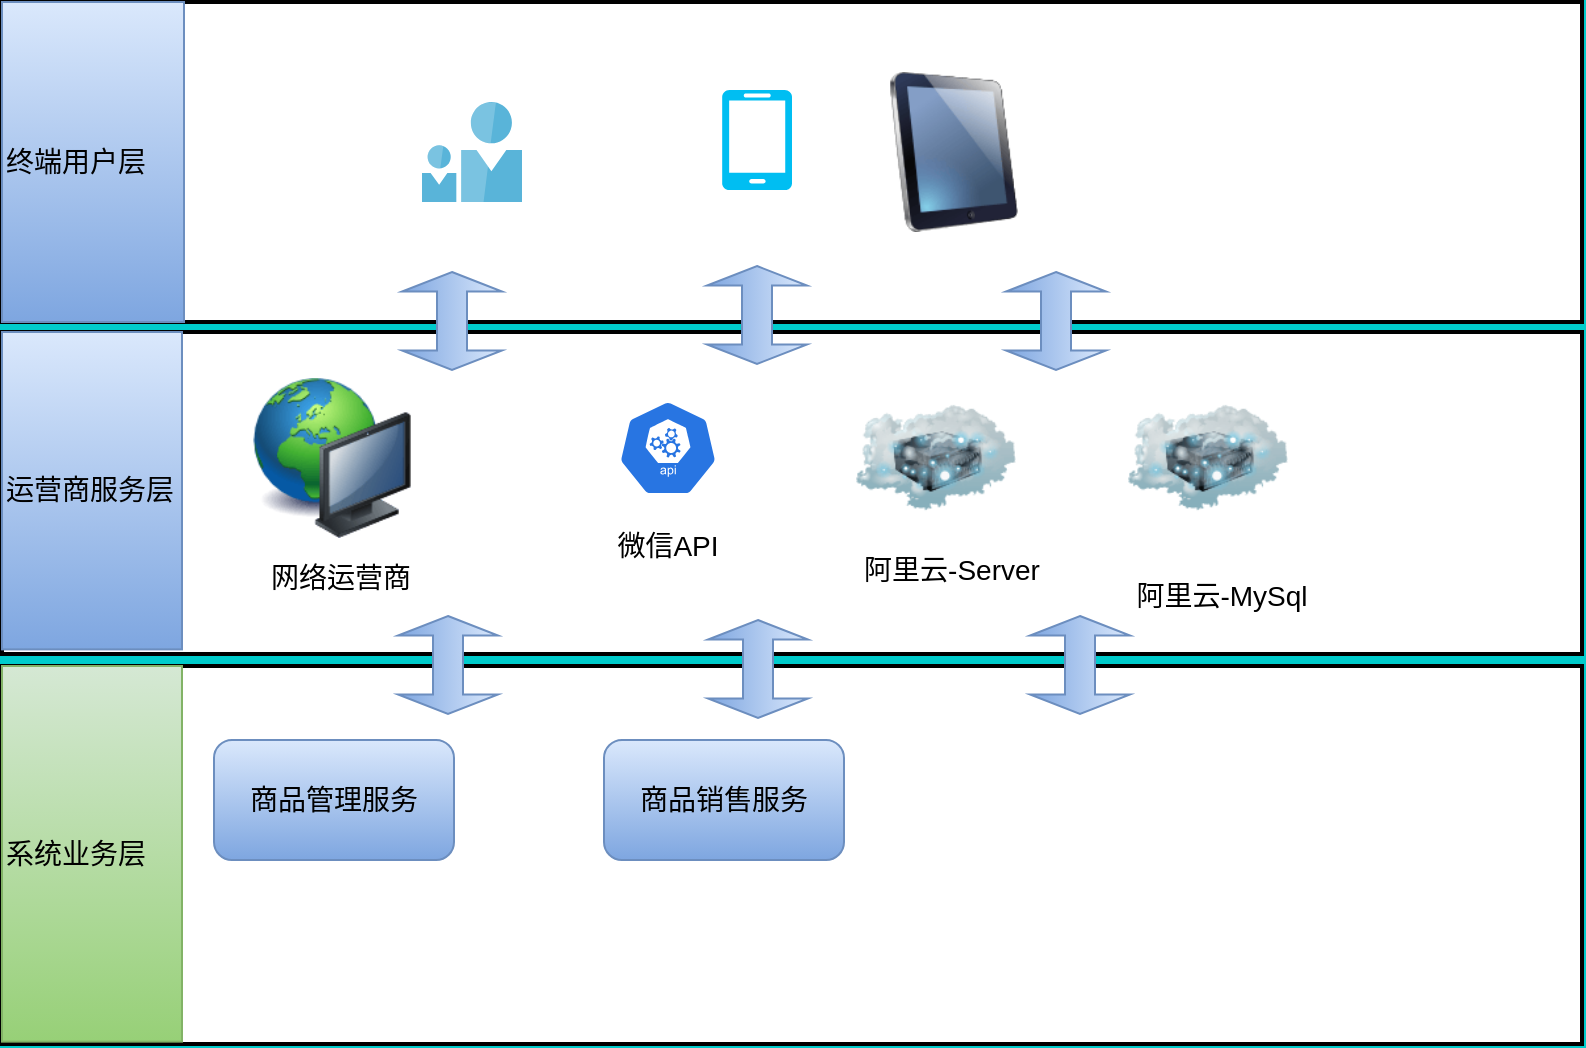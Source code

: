 <mxfile>
    <diagram id="L6ftzaXv-pbHl7mcJE_a" name="系统结构">
        <mxGraphModel dx="1001" dy="790" grid="0" gridSize="10" guides="1" tooltips="1" connect="1" arrows="1" fold="1" page="1" pageScale="1" pageWidth="1100" pageHeight="850" background="#00CCCC" math="0" shadow="0">
            <root>
                <mxCell id="0"/>
                <mxCell id="1" parent="0"/>
                <mxCell id="13" value="" style="group;gradientColor=#7ea6e0;fillColor=#dae8fc;strokeColor=#6c8ebf;fontColor=#000000;" parent="1" vertex="1" connectable="0">
                    <mxGeometry x="38" y="232" width="790" height="161" as="geometry"/>
                </mxCell>
                <mxCell id="6" value="" style="rounded=0;whiteSpace=wrap;html=1;shadow=0;dashed=0;fontSize=14;fontColor=#000000;fillColor=#ffffff;align=left;verticalAlign=top;strokeColor=#000000;strokeWidth=2;" parent="13" vertex="1">
                    <mxGeometry width="790" height="161" as="geometry"/>
                </mxCell>
                <mxCell id="9" value="运营商服务层" style="rounded=0;whiteSpace=wrap;html=1;shadow=0;dashed=0;fontSize=14;strokeColor=#6c8ebf;strokeWidth=1;fillColor=#dae8fc;align=left;verticalAlign=middle;gradientColor=#7ea6e0;fontColor=#000000;" parent="13" vertex="1">
                    <mxGeometry width="90" height="158.7" as="geometry"/>
                </mxCell>
                <mxCell id="26" value="" style="image;html=1;image=img/lib/clip_art/networking/Cloud_Server_128x128.png;shadow=0;dashed=0;fontSize=14;fontColor=#000000;strokeColor=#000000;strokeWidth=1;fillColor=#009900;align=left;verticalAlign=middle;" parent="13" vertex="1">
                    <mxGeometry x="427" y="23" width="80" height="80" as="geometry"/>
                </mxCell>
                <mxCell id="27" value="" style="image;html=1;image=img/lib/clip_art/computers/Network_128x128.png;shadow=0;dashed=0;fontSize=14;fontColor=#000000;strokeColor=#000000;strokeWidth=1;fillColor=#009900;align=left;verticalAlign=middle;" parent="13" vertex="1">
                    <mxGeometry x="125" y="23" width="80" height="80" as="geometry"/>
                </mxCell>
                <mxCell id="28" value="" style="html=1;dashed=0;whitespace=wrap;fillColor=#2875E2;strokeColor=#ffffff;points=[[0.005,0.63,0],[0.1,0.2,0],[0.9,0.2,0],[0.5,0,0],[0.995,0.63,0],[0.72,0.99,0],[0.5,1,0],[0.28,0.99,0]];shape=mxgraph.kubernetes.icon;prIcon=api;shadow=0;fontSize=14;fontColor=#000000;align=left;verticalAlign=middle;" parent="13" vertex="1">
                    <mxGeometry x="308" y="34" width="50" height="48" as="geometry"/>
                </mxCell>
                <mxCell id="29" value="微信API" style="text;html=1;strokeColor=none;fillColor=none;align=center;verticalAlign=middle;whiteSpace=wrap;rounded=0;shadow=0;dashed=0;fontSize=14;fontColor=#000000;" parent="13" vertex="1">
                    <mxGeometry x="303" y="97" width="60" height="20" as="geometry"/>
                </mxCell>
                <mxCell id="32" value="网络运营商" style="text;html=1;strokeColor=none;fillColor=none;align=center;verticalAlign=middle;whiteSpace=wrap;rounded=0;shadow=0;dashed=0;fontSize=14;fontColor=#000000;" parent="13" vertex="1">
                    <mxGeometry x="129" y="113" width="81" height="20" as="geometry"/>
                </mxCell>
                <mxCell id="33" value="" style="image;html=1;image=img/lib/clip_art/networking/Cloud_Server_128x128.png;shadow=0;dashed=0;fontSize=14;fontColor=#000000;strokeColor=#000000;strokeWidth=1;fillColor=#009900;align=left;verticalAlign=middle;" parent="13" vertex="1">
                    <mxGeometry x="563" y="23" width="80" height="80" as="geometry"/>
                </mxCell>
                <mxCell id="34" value="阿里云-Server" style="text;html=1;strokeColor=none;fillColor=none;align=center;verticalAlign=middle;whiteSpace=wrap;rounded=0;shadow=0;dashed=0;fontSize=14;fontColor=#000000;" parent="13" vertex="1">
                    <mxGeometry x="420" y="109" width="110" height="20" as="geometry"/>
                </mxCell>
                <mxCell id="12" value="" style="group;gradientColor=#7ea6e0;fillColor=#dae8fc;strokeColor=#6c8ebf;fontColor=#000000;" parent="1" vertex="1" connectable="0">
                    <mxGeometry x="38" y="399" width="790" height="189" as="geometry"/>
                </mxCell>
                <mxCell id="7" value="" style="rounded=0;whiteSpace=wrap;html=1;shadow=0;dashed=0;fontSize=14;fontColor=#000000;fillColor=#ffffff;align=left;verticalAlign=top;strokeColor=#000000;strokeWidth=2;" parent="12" vertex="1">
                    <mxGeometry width="790" height="189" as="geometry"/>
                </mxCell>
                <mxCell id="10" value="&lt;font color=&quot;#000000&quot;&gt;系统业务层&lt;/font&gt;" style="rounded=0;whiteSpace=wrap;html=1;shadow=0;dashed=0;fontSize=14;strokeColor=#82b366;strokeWidth=1;fillColor=#d5e8d4;align=left;verticalAlign=middle;gradientColor=#97d077;" parent="12" vertex="1">
                    <mxGeometry width="90" height="187.819" as="geometry"/>
                </mxCell>
                <mxCell id="36" value="商品管理服务" style="rounded=1;whiteSpace=wrap;html=1;shadow=0;dashed=0;fontSize=14;strokeColor=#6c8ebf;strokeWidth=1;fillColor=#dae8fc;align=center;verticalAlign=middle;gradientColor=#7ea6e0;fontColor=#000000;" parent="12" vertex="1">
                    <mxGeometry x="106" y="37" width="120" height="60" as="geometry"/>
                </mxCell>
                <mxCell id="37" value="商品销售服务" style="rounded=1;whiteSpace=wrap;html=1;shadow=0;dashed=0;fontSize=14;strokeColor=#6c8ebf;strokeWidth=1;fillColor=#dae8fc;align=center;verticalAlign=middle;gradientColor=#7ea6e0;fontColor=#000000;" parent="12" vertex="1">
                    <mxGeometry x="301" y="37" width="120" height="60" as="geometry"/>
                </mxCell>
                <mxCell id="45" value="" style="shape=doubleArrow;direction=south;whiteSpace=wrap;html=1;shadow=0;dashed=0;fontSize=14;strokeColor=#6c8ebf;strokeWidth=1;fillColor=#dae8fc;align=center;verticalAlign=middle;gradientColor=#7ea6e0;" parent="12" vertex="1">
                    <mxGeometry x="353" y="-23" width="50" height="49" as="geometry"/>
                </mxCell>
                <mxCell id="46" value="" style="shape=doubleArrow;direction=south;whiteSpace=wrap;html=1;shadow=0;dashed=0;fontSize=14;strokeColor=#6c8ebf;strokeWidth=1;fillColor=#dae8fc;align=center;verticalAlign=middle;gradientColor=#7ea6e0;" parent="12" vertex="1">
                    <mxGeometry x="514" y="-25" width="50" height="49" as="geometry"/>
                </mxCell>
                <mxCell id="16" value="" style="group;verticalAlign=middle;labelPosition=center;verticalLabelPosition=top;align=center;" parent="1" vertex="1" connectable="0">
                    <mxGeometry x="38" y="67" width="790" height="229" as="geometry"/>
                </mxCell>
                <mxCell id="5" value="" style="rounded=0;whiteSpace=wrap;html=1;shadow=0;dashed=0;fontSize=14;fontColor=#000000;fillColor=#ffffff;align=left;verticalAlign=top;strokeWidth=2;strokeColor=#000000;" parent="16" vertex="1">
                    <mxGeometry width="790" height="160" as="geometry"/>
                </mxCell>
                <mxCell id="8" value="终端用户层" style="rounded=0;shadow=0;dashed=0;fontSize=14;strokeColor=#6c8ebf;strokeWidth=1;align=left;verticalAlign=middle;fillColor=#dae8fc;gradientColor=#7ea6e0;fontColor=#000000;whiteSpace=wrap;html=1;" parent="16" vertex="1">
                    <mxGeometry width="91" height="160" as="geometry"/>
                </mxCell>
                <mxCell id="21" value="" style="aspect=fixed;html=1;points=[];align=center;image;fontSize=12;image=img/lib/mscae/Two_User_Icon.svg;shadow=0;dashed=0;fontColor=#000000;strokeColor=#000000;strokeWidth=1;fillColor=#009900;" parent="16" vertex="1">
                    <mxGeometry x="210" y="50" width="50" height="50" as="geometry"/>
                </mxCell>
                <mxCell id="22" value="" style="verticalLabelPosition=bottom;html=1;verticalAlign=top;align=center;strokeColor=none;fillColor=#00BEF2;shape=mxgraph.azure.mobile;pointerEvents=1;shadow=0;dashed=0;fontSize=14;fontColor=#000000;" parent="16" vertex="1">
                    <mxGeometry x="360" y="44" width="35" height="50" as="geometry"/>
                </mxCell>
                <mxCell id="25" value="" style="image;html=1;image=img/lib/clip_art/computers/iPad_128x128.png;shadow=0;dashed=0;fontSize=14;fontColor=#000000;strokeColor=#000000;strokeWidth=1;fillColor=#009900;align=left;verticalAlign=middle;" parent="16" vertex="1">
                    <mxGeometry x="436" y="35" width="80" height="80" as="geometry"/>
                </mxCell>
                <mxCell id="39" value="" style="shape=doubleArrow;direction=south;whiteSpace=wrap;html=1;shadow=0;dashed=0;fontSize=14;strokeColor=#6c8ebf;strokeWidth=1;fillColor=#dae8fc;align=center;verticalAlign=middle;gradientColor=#7ea6e0;" parent="16" vertex="1">
                    <mxGeometry x="200" y="135" width="50" height="49" as="geometry"/>
                </mxCell>
                <mxCell id="40" value="" style="shape=doubleArrow;direction=south;whiteSpace=wrap;html=1;shadow=0;dashed=0;fontSize=14;strokeColor=#6c8ebf;strokeWidth=1;fillColor=#dae8fc;align=center;verticalAlign=middle;gradientColor=#7ea6e0;" parent="16" vertex="1">
                    <mxGeometry x="352.5" y="132" width="50" height="49" as="geometry"/>
                </mxCell>
                <mxCell id="43" value="" style="shape=doubleArrow;direction=south;whiteSpace=wrap;html=1;shadow=0;dashed=0;fontSize=14;strokeColor=#6c8ebf;strokeWidth=1;fillColor=#dae8fc;align=center;verticalAlign=middle;gradientColor=#7ea6e0;" parent="16" vertex="1">
                    <mxGeometry x="502" y="135" width="50" height="49" as="geometry"/>
                </mxCell>
                <mxCell id="35" value="阿里云-MySql" style="text;html=1;strokeColor=none;fillColor=none;align=center;verticalAlign=middle;whiteSpace=wrap;rounded=0;shadow=0;dashed=0;fontSize=14;fontColor=#000000;" parent="1" vertex="1">
                    <mxGeometry x="593" y="354" width="110" height="20" as="geometry"/>
                </mxCell>
                <mxCell id="44" value="" style="shape=doubleArrow;direction=south;whiteSpace=wrap;html=1;shadow=0;dashed=0;fontSize=14;strokeColor=#6c8ebf;strokeWidth=1;fillColor=#dae8fc;align=center;verticalAlign=middle;gradientColor=#7ea6e0;" parent="1" vertex="1">
                    <mxGeometry x="236" y="374" width="50" height="49" as="geometry"/>
                </mxCell>
            </root>
        </mxGraphModel>
    </diagram>
    <diagram id="01FWoqNiBJOr39dQA9yt" name="网络拓扑图">
        <mxGraphModel dx="1001" dy="790" grid="1" gridSize="10" guides="1" tooltips="1" connect="1" arrows="1" fold="1" page="1" pageScale="1" pageWidth="1100" pageHeight="850" math="0" shadow="0">
            <root>
                <mxCell id="fJbEucU3Dqj15dh8Vf1m-0"/>
                <mxCell id="fJbEucU3Dqj15dh8Vf1m-1" parent="fJbEucU3Dqj15dh8Vf1m-0"/>
                <mxCell id="fJbEucU3Dqj15dh8Vf1m-5" value="" style="rounded=0;whiteSpace=wrap;html=1;shadow=0;dashed=0;fontSize=14;strokeColor=#666666;strokeWidth=1;fillColor=#f5f5f5;align=center;verticalAlign=middle;fontColor=#333333;" parent="fJbEucU3Dqj15dh8Vf1m-1" vertex="1">
                    <mxGeometry x="90" y="125" width="820" height="610" as="geometry"/>
                </mxCell>
                <mxCell id="fJbEucU3Dqj15dh8Vf1m-9" value="" style="line;strokeWidth=2;direction=south;html=1;shadow=0;dashed=1;sketch=0;fontSize=14;fontColor=#000000;fillColor=none;align=center;verticalAlign=middle;strokeColor=#000000;" parent="fJbEucU3Dqj15dh8Vf1m-1" vertex="1">
                    <mxGeometry x="360" y="130" width="10" height="520" as="geometry"/>
                </mxCell>
                <mxCell id="fJbEucU3Dqj15dh8Vf1m-10" value="" style="line;strokeWidth=2;html=1;shadow=0;dashed=1;sketch=0;fontSize=14;fontColor=#000000;fillColor=none;align=center;verticalAlign=middle;strokeColor=#000000;" parent="fJbEucU3Dqj15dh8Vf1m-1" vertex="1">
                    <mxGeometry x="100" y="670" width="810" height="10" as="geometry"/>
                </mxCell>
                <mxCell id="fJbEucU3Dqj15dh8Vf1m-11" value="&lt;b&gt;&lt;font style=&quot;font-size: 15px&quot;&gt;网络拓扑图&lt;/font&gt;&lt;/b&gt;" style="text;html=1;strokeColor=none;fillColor=none;align=center;verticalAlign=middle;whiteSpace=wrap;rounded=0;shadow=0;dashed=1;sketch=0;fontSize=14;fontColor=#000000;" parent="fJbEucU3Dqj15dh8Vf1m-1" vertex="1">
                    <mxGeometry x="350" y="690" width="220" height="20" as="geometry"/>
                </mxCell>
                <mxCell id="fJbEucU3Dqj15dh8Vf1m-12" value="" style="line;strokeWidth=2;direction=south;html=1;shadow=0;dashed=1;sketch=0;fontSize=14;fontColor=#000000;fillColor=none;align=center;verticalAlign=middle;strokeColor=#000000;" parent="fJbEucU3Dqj15dh8Vf1m-1" vertex="1">
                    <mxGeometry x="680" y="130" width="10" height="520" as="geometry"/>
                </mxCell>
                <mxCell id="fJbEucU3Dqj15dh8Vf1m-13" value="无线网络" style="ellipse;shape=cloud;whiteSpace=wrap;html=1;shadow=0;dashed=1;sketch=0;fontSize=14;fontColor=#000000;strokeColor=#000000;strokeWidth=2;fillColor=none;align=center;verticalAlign=middle;" parent="fJbEucU3Dqj15dh8Vf1m-1" vertex="1">
                    <mxGeometry x="430" y="300" width="190" height="110" as="geometry"/>
                </mxCell>
                <mxCell id="fJbEucU3Dqj15dh8Vf1m-18" value="" style="group" parent="fJbEucU3Dqj15dh8Vf1m-1" vertex="1" connectable="0">
                    <mxGeometry x="200" y="190" width="90" height="110" as="geometry"/>
                </mxCell>
                <mxCell id="fJbEucU3Dqj15dh8Vf1m-3" value="" style="image;html=1;image=img/lib/clip_art/networking/Cloud_Server_128x128.png;shadow=0;dashed=0;fontSize=14;fontColor=#000000;strokeColor=#000000;strokeWidth=1;fillColor=#009900;align=center;verticalAlign=middle;" parent="fJbEucU3Dqj15dh8Vf1m-18" vertex="1">
                    <mxGeometry width="80" height="80" as="geometry"/>
                </mxCell>
                <mxCell id="fJbEucU3Dqj15dh8Vf1m-14" value="阿里云服务器" style="text;html=1;strokeColor=none;fillColor=none;align=center;verticalAlign=middle;whiteSpace=wrap;rounded=0;shadow=0;dashed=1;sketch=0;fontSize=14;fontColor=#000000;" parent="fJbEucU3Dqj15dh8Vf1m-18" vertex="1">
                    <mxGeometry y="80" width="90" height="30" as="geometry"/>
                </mxCell>
                <mxCell id="fJbEucU3Dqj15dh8Vf1m-19" value="" style="group" parent="fJbEucU3Dqj15dh8Vf1m-1" vertex="1" connectable="0">
                    <mxGeometry x="180" y="340" width="125" height="120" as="geometry"/>
                </mxCell>
                <mxCell id="fJbEucU3Dqj15dh8Vf1m-4" value="" style="image;html=1;image=img/lib/clip_art/networking/Cloud_Storage_128x128.png;shadow=0;dashed=0;fontSize=14;fontColor=#000000;strokeColor=#000000;strokeWidth=1;fillColor=#009900;align=center;verticalAlign=middle;" parent="fJbEucU3Dqj15dh8Vf1m-19" vertex="1">
                    <mxGeometry x="22.5" width="80" height="80" as="geometry"/>
                </mxCell>
                <mxCell id="fJbEucU3Dqj15dh8Vf1m-15" value="阿里云数据存储Mysql" style="text;html=1;strokeColor=none;fillColor=none;align=center;verticalAlign=middle;whiteSpace=wrap;rounded=0;shadow=0;dashed=1;sketch=0;fontSize=14;fontColor=#000000;" parent="fJbEucU3Dqj15dh8Vf1m-19" vertex="1">
                    <mxGeometry y="90" width="125" height="30" as="geometry"/>
                </mxCell>
                <mxCell id="fJbEucU3Dqj15dh8Vf1m-22" value="" style="group" parent="fJbEucU3Dqj15dh8Vf1m-1" vertex="1" connectable="0">
                    <mxGeometry x="204" y="480" width="77" height="90" as="geometry"/>
                </mxCell>
                <mxCell id="fJbEucU3Dqj15dh8Vf1m-17" value="" style="html=1;dashed=0;whitespace=wrap;fillColor=#2875E2;strokeColor=#ffffff;points=[[0.005,0.63,0],[0.1,0.2,0],[0.9,0.2,0],[0.5,0,0],[0.995,0.63,0],[0.72,0.99,0],[0.5,1,0],[0.28,0.99,0]];shape=mxgraph.kubernetes.icon;prIcon=api;shadow=0;sketch=0;fontSize=14;fontColor=#000000;align=center;verticalAlign=middle;" parent="fJbEucU3Dqj15dh8Vf1m-22" vertex="1">
                    <mxGeometry x="13.5" width="50" height="48" as="geometry"/>
                </mxCell>
                <mxCell id="fJbEucU3Dqj15dh8Vf1m-20" value="微信API" style="text;html=1;strokeColor=none;fillColor=none;align=center;verticalAlign=middle;whiteSpace=wrap;rounded=0;shadow=0;dashed=1;sketch=0;fontSize=14;fontColor=#000000;" parent="fJbEucU3Dqj15dh8Vf1m-22" vertex="1">
                    <mxGeometry y="70" width="77" height="20" as="geometry"/>
                </mxCell>
                <mxCell id="fJbEucU3Dqj15dh8Vf1m-23" value="&lt;font style=&quot;font-size: 15px&quot;&gt;&lt;b&gt;机房侧&lt;/b&gt;&lt;/font&gt;" style="text;html=1;strokeColor=none;fillColor=none;align=center;verticalAlign=middle;whiteSpace=wrap;rounded=0;shadow=0;dashed=1;sketch=0;fontSize=14;fontColor=#000000;" parent="fJbEucU3Dqj15dh8Vf1m-1" vertex="1">
                    <mxGeometry x="180" y="620" width="110" height="20" as="geometry"/>
                </mxCell>
                <mxCell id="fJbEucU3Dqj15dh8Vf1m-24" value="&lt;span style=&quot;font-size: 15px&quot;&gt;&lt;b&gt;网络侧&lt;/b&gt;&lt;/span&gt;" style="text;html=1;strokeColor=none;fillColor=none;align=center;verticalAlign=middle;whiteSpace=wrap;rounded=0;shadow=0;dashed=1;sketch=0;fontSize=14;fontColor=#000000;" parent="fJbEucU3Dqj15dh8Vf1m-1" vertex="1">
                    <mxGeometry x="450" y="620" width="110" height="20" as="geometry"/>
                </mxCell>
                <mxCell id="fJbEucU3Dqj15dh8Vf1m-25" value="&lt;span style=&quot;font-size: 15px&quot;&gt;&lt;b&gt;终端侧&lt;/b&gt;&lt;/span&gt;" style="text;html=1;strokeColor=none;fillColor=none;align=center;verticalAlign=middle;whiteSpace=wrap;rounded=0;shadow=0;dashed=1;sketch=0;fontSize=14;fontColor=#000000;" parent="fJbEucU3Dqj15dh8Vf1m-1" vertex="1">
                    <mxGeometry x="740" y="620" width="110" height="20" as="geometry"/>
                </mxCell>
                <mxCell id="fJbEucU3Dqj15dh8Vf1m-31" value="" style="group" parent="fJbEucU3Dqj15dh8Vf1m-1" vertex="1" connectable="0">
                    <mxGeometry x="750" y="200" width="62.5" height="50" as="geometry"/>
                </mxCell>
                <mxCell id="fJbEucU3Dqj15dh8Vf1m-28" value="" style="verticalLabelPosition=bottom;html=1;verticalAlign=top;align=center;strokeColor=none;fillColor=#00BEF2;shape=mxgraph.azure.mobile;pointerEvents=1;shadow=0;dashed=1;sketch=0;fontSize=14;fontColor=#000000;" parent="fJbEucU3Dqj15dh8Vf1m-31" vertex="1">
                    <mxGeometry x="47.5" width="15" height="30" as="geometry"/>
                </mxCell>
                <mxCell id="fJbEucU3Dqj15dh8Vf1m-29" value="" style="verticalLabelPosition=bottom;html=1;verticalAlign=top;align=center;strokeColor=none;fillColor=#00BEF2;shape=mxgraph.azure.user;shadow=0;dashed=1;sketch=0;fontSize=14;fontColor=#000000;" parent="fJbEucU3Dqj15dh8Vf1m-31" vertex="1">
                    <mxGeometry width="47.5" height="50" as="geometry"/>
                </mxCell>
                <mxCell id="fJbEucU3Dqj15dh8Vf1m-34" value="" style="group" parent="fJbEucU3Dqj15dh8Vf1m-1" vertex="1" connectable="0">
                    <mxGeometry x="750" y="320" width="62.5" height="50" as="geometry"/>
                </mxCell>
                <mxCell id="fJbEucU3Dqj15dh8Vf1m-35" value="" style="verticalLabelPosition=bottom;html=1;verticalAlign=top;align=center;strokeColor=none;fillColor=#00BEF2;shape=mxgraph.azure.mobile;pointerEvents=1;shadow=0;dashed=1;sketch=0;fontSize=14;fontColor=#000000;" parent="fJbEucU3Dqj15dh8Vf1m-34" vertex="1">
                    <mxGeometry x="47.5" width="15" height="30" as="geometry"/>
                </mxCell>
                <mxCell id="fJbEucU3Dqj15dh8Vf1m-36" value="" style="verticalLabelPosition=bottom;html=1;verticalAlign=top;align=center;strokeColor=none;fillColor=#00BEF2;shape=mxgraph.azure.user;shadow=0;dashed=1;sketch=0;fontSize=14;fontColor=#000000;" parent="fJbEucU3Dqj15dh8Vf1m-34" vertex="1">
                    <mxGeometry width="47.5" height="50" as="geometry"/>
                </mxCell>
                <mxCell id="fJbEucU3Dqj15dh8Vf1m-37" value="" style="group" parent="fJbEucU3Dqj15dh8Vf1m-1" vertex="1" connectable="0">
                    <mxGeometry x="750" y="450" width="62.5" height="50" as="geometry"/>
                </mxCell>
                <mxCell id="fJbEucU3Dqj15dh8Vf1m-38" value="" style="verticalLabelPosition=bottom;html=1;verticalAlign=top;align=center;strokeColor=none;fillColor=#00BEF2;shape=mxgraph.azure.mobile;pointerEvents=1;shadow=0;dashed=1;sketch=0;fontSize=14;fontColor=#000000;" parent="fJbEucU3Dqj15dh8Vf1m-37" vertex="1">
                    <mxGeometry x="47.5" width="15" height="30" as="geometry"/>
                </mxCell>
                <mxCell id="fJbEucU3Dqj15dh8Vf1m-39" value="" style="verticalLabelPosition=bottom;html=1;verticalAlign=top;align=center;strokeColor=none;fillColor=#00BEF2;shape=mxgraph.azure.user;shadow=0;dashed=1;sketch=0;fontSize=14;fontColor=#000000;" parent="fJbEucU3Dqj15dh8Vf1m-37" vertex="1">
                    <mxGeometry width="47.5" height="50" as="geometry"/>
                </mxCell>
                <mxCell id="fJbEucU3Dqj15dh8Vf1m-41" value="" style="line;strokeWidth=2;html=1;shadow=0;sketch=0;fontSize=14;fontColor=#000000;fillColor=none;align=center;verticalAlign=middle;rotation=30;strokeColor=#CC6600;" parent="fJbEucU3Dqj15dh8Vf1m-1" vertex="1">
                    <mxGeometry x="273.76" y="278.39" width="176.9" height="10" as="geometry"/>
                </mxCell>
                <mxCell id="fJbEucU3Dqj15dh8Vf1m-42" value="" style="line;strokeWidth=2;html=1;shadow=0;sketch=0;fontSize=14;fontColor=#000000;fillColor=none;align=center;verticalAlign=middle;rotation=0;strokeColor=#CC6600;" parent="fJbEucU3Dqj15dh8Vf1m-1" vertex="1">
                    <mxGeometry x="290" y="375" width="150" height="10" as="geometry"/>
                </mxCell>
                <mxCell id="fJbEucU3Dqj15dh8Vf1m-43" value="" style="line;strokeWidth=2;html=1;shadow=0;sketch=0;fontSize=14;fontColor=#000000;fillColor=none;align=center;verticalAlign=middle;rotation=-30;strokeColor=#CC6600;" parent="fJbEucU3Dqj15dh8Vf1m-1" vertex="1">
                    <mxGeometry x="266.94" y="450" width="199" height="10" as="geometry"/>
                </mxCell>
                <mxCell id="fJbEucU3Dqj15dh8Vf1m-46" value="" style="shape=singleArrow;whiteSpace=wrap;html=1;shadow=0;sketch=0;fontSize=14;fontColor=#000000;strokeColor=#00CCCC;strokeWidth=2;fillColor=#00CCCC;align=center;verticalAlign=middle;rotation=-30;" parent="fJbEucU3Dqj15dh8Vf1m-1" vertex="1">
                    <mxGeometry x="611.34" y="285.83" width="120" height="12.08" as="geometry"/>
                </mxCell>
                <mxCell id="fJbEucU3Dqj15dh8Vf1m-47" value="" style="shape=singleArrow;whiteSpace=wrap;html=1;shadow=0;sketch=0;fontSize=14;fontColor=#000000;strokeColor=#00CCCC;strokeWidth=2;fillColor=#00CCCC;align=center;verticalAlign=middle;rotation=0;" parent="fJbEucU3Dqj15dh8Vf1m-1" vertex="1">
                    <mxGeometry x="620" y="357.92" width="120" height="12.08" as="geometry"/>
                </mxCell>
                <mxCell id="fJbEucU3Dqj15dh8Vf1m-48" value="" style="shape=singleArrow;whiteSpace=wrap;html=1;shadow=0;sketch=0;fontSize=14;fontColor=#000000;strokeColor=#00CCCC;strokeWidth=2;fillColor=#00CCCC;align=center;verticalAlign=middle;rotation=30;" parent="fJbEucU3Dqj15dh8Vf1m-1" vertex="1">
                    <mxGeometry x="610.67" y="437.5" width="130" height="12.08" as="geometry"/>
                </mxCell>
            </root>
        </mxGraphModel>
    </diagram>
    <diagram id="ExM8x_58-x6gZCc6ZBEW" name="用户购物流程">
        <mxGraphModel dx="1001" dy="790" grid="1" gridSize="10" guides="1" tooltips="1" connect="1" arrows="1" fold="1" page="1" pageScale="1" pageWidth="1100" pageHeight="850" math="0" shadow="0">
            <root>
                <mxCell id="rtPGg8NePpWLPW3wqGI3-0"/>
                <mxCell id="rtPGg8NePpWLPW3wqGI3-1" parent="rtPGg8NePpWLPW3wqGI3-0"/>
                <mxCell id="rtPGg8NePpWLPW3wqGI3-8" style="edgeStyle=orthogonalEdgeStyle;rounded=0;orthogonalLoop=1;jettySize=auto;html=1;entryX=0;entryY=0.5;entryDx=0;entryDy=0;curved=1;" edge="1" parent="rtPGg8NePpWLPW3wqGI3-1" source="rtPGg8NePpWLPW3wqGI3-2" target="rtPGg8NePpWLPW3wqGI3-4">
                    <mxGeometry relative="1" as="geometry">
                        <Array as="points">
                            <mxPoint x="110" y="310"/>
                            <mxPoint x="240" y="310"/>
                            <mxPoint x="240" y="250"/>
                        </Array>
                    </mxGeometry>
                </mxCell>
                <mxCell id="rtPGg8NePpWLPW3wqGI3-9" value="Text" style="edgeLabel;html=1;align=center;verticalAlign=middle;resizable=0;points=[];" vertex="1" connectable="0" parent="rtPGg8NePpWLPW3wqGI3-8">
                    <mxGeometry x="-0.136" y="4" relative="1" as="geometry">
                        <mxPoint as="offset"/>
                    </mxGeometry>
                </mxCell>
                <mxCell id="rtPGg8NePpWLPW3wqGI3-10" value="选购" style="edgeLabel;html=1;align=center;verticalAlign=middle;resizable=0;points=[];" vertex="1" connectable="0" parent="rtPGg8NePpWLPW3wqGI3-8">
                    <mxGeometry x="-0.123" y="5" relative="1" as="geometry">
                        <mxPoint as="offset"/>
                    </mxGeometry>
                </mxCell>
                <mxCell id="rtPGg8NePpWLPW3wqGI3-11" style="edgeStyle=orthogonalEdgeStyle;curved=1;rounded=0;orthogonalLoop=1;jettySize=auto;html=1;entryX=0;entryY=0.5;entryDx=0;entryDy=0;" edge="1" parent="rtPGg8NePpWLPW3wqGI3-1" source="rtPGg8NePpWLPW3wqGI3-2" target="rtPGg8NePpWLPW3wqGI3-5">
                    <mxGeometry relative="1" as="geometry"/>
                </mxCell>
                <mxCell id="rtPGg8NePpWLPW3wqGI3-12" value="立即购买" style="edgeLabel;html=1;align=center;verticalAlign=middle;resizable=0;points=[];" vertex="1" connectable="0" parent="rtPGg8NePpWLPW3wqGI3-11">
                    <mxGeometry x="-0.104" y="-10" relative="1" as="geometry">
                        <mxPoint as="offset"/>
                    </mxGeometry>
                </mxCell>
                <mxCell id="rtPGg8NePpWLPW3wqGI3-2" value="选购商品" style="rounded=1;whiteSpace=wrap;html=1;" vertex="1" parent="rtPGg8NePpWLPW3wqGI3-1">
                    <mxGeometry x="50" y="330" width="120" height="60" as="geometry"/>
                </mxCell>
                <mxCell id="rtPGg8NePpWLPW3wqGI3-13" style="rounded=0;orthogonalLoop=1;jettySize=auto;html=1;entryX=0.5;entryY=0;entryDx=0;entryDy=0;" edge="1" parent="rtPGg8NePpWLPW3wqGI3-1" source="rtPGg8NePpWLPW3wqGI3-4" target="rtPGg8NePpWLPW3wqGI3-5">
                    <mxGeometry relative="1" as="geometry"/>
                </mxCell>
                <mxCell id="rtPGg8NePpWLPW3wqGI3-14" value="购买" style="edgeLabel;html=1;align=center;verticalAlign=middle;resizable=0;points=[];" vertex="1" connectable="0" parent="rtPGg8NePpWLPW3wqGI3-13">
                    <mxGeometry x="-0.3" y="3" relative="1" as="geometry">
                        <mxPoint as="offset"/>
                    </mxGeometry>
                </mxCell>
                <mxCell id="rtPGg8NePpWLPW3wqGI3-4" value="购物车" style="rounded=1;whiteSpace=wrap;html=1;" vertex="1" parent="rtPGg8NePpWLPW3wqGI3-1">
                    <mxGeometry x="340" y="220" width="120" height="60" as="geometry"/>
                </mxCell>
                <mxCell id="rtPGg8NePpWLPW3wqGI3-16" style="edgeStyle=none;rounded=0;orthogonalLoop=1;jettySize=auto;html=1;entryX=0;entryY=0.5;entryDx=0;entryDy=0;" edge="1" parent="rtPGg8NePpWLPW3wqGI3-1" source="rtPGg8NePpWLPW3wqGI3-5" target="rtPGg8NePpWLPW3wqGI3-7">
                    <mxGeometry relative="1" as="geometry"/>
                </mxCell>
                <mxCell id="rtPGg8NePpWLPW3wqGI3-17" value="下单" style="edgeLabel;html=1;align=center;verticalAlign=middle;resizable=0;points=[];" vertex="1" connectable="0" parent="rtPGg8NePpWLPW3wqGI3-16">
                    <mxGeometry x="-0.2" relative="1" as="geometry">
                        <mxPoint as="offset"/>
                    </mxGeometry>
                </mxCell>
                <mxCell id="rtPGg8NePpWLPW3wqGI3-5" value="订单清单" style="rounded=1;whiteSpace=wrap;html=1;" vertex="1" parent="rtPGg8NePpWLPW3wqGI3-1">
                    <mxGeometry x="340" y="380" width="120" height="60" as="geometry"/>
                </mxCell>
                <mxCell id="rtPGg8NePpWLPW3wqGI3-19" value="" style="edgeStyle=none;rounded=0;orthogonalLoop=1;jettySize=auto;html=1;" edge="1" parent="rtPGg8NePpWLPW3wqGI3-1" source="rtPGg8NePpWLPW3wqGI3-7" target="rtPGg8NePpWLPW3wqGI3-18">
                    <mxGeometry relative="1" as="geometry"/>
                </mxCell>
                <mxCell id="rtPGg8NePpWLPW3wqGI3-20" value="支付成功" style="edgeLabel;html=1;align=center;verticalAlign=middle;resizable=0;points=[];" vertex="1" connectable="0" parent="rtPGg8NePpWLPW3wqGI3-19">
                    <mxGeometry x="-0.231" y="-1" relative="1" as="geometry">
                        <mxPoint as="offset"/>
                    </mxGeometry>
                </mxCell>
                <mxCell id="rtPGg8NePpWLPW3wqGI3-23" style="edgeStyle=orthogonalEdgeStyle;rounded=0;orthogonalLoop=1;jettySize=auto;html=1;entryX=0.25;entryY=0;entryDx=0;entryDy=0;" edge="1" parent="rtPGg8NePpWLPW3wqGI3-1" source="rtPGg8NePpWLPW3wqGI3-7" target="rtPGg8NePpWLPW3wqGI3-7">
                    <mxGeometry relative="1" as="geometry">
                        <mxPoint x="750" y="250" as="targetPoint"/>
                        <Array as="points">
                            <mxPoint x="650" y="360"/>
                            <mxPoint x="730" y="360"/>
                            <mxPoint x="730" y="300"/>
                            <mxPoint x="620" y="300"/>
                        </Array>
                    </mxGeometry>
                </mxCell>
                <mxCell id="rtPGg8NePpWLPW3wqGI3-24" value="支付失败" style="edgeLabel;html=1;align=center;verticalAlign=middle;resizable=0;points=[];" vertex="1" connectable="0" parent="rtPGg8NePpWLPW3wqGI3-23">
                    <mxGeometry x="0.354" y="-3" relative="1" as="geometry">
                        <mxPoint as="offset"/>
                    </mxGeometry>
                </mxCell>
                <mxCell id="rtPGg8NePpWLPW3wqGI3-7" value="待付订单" style="rounded=1;whiteSpace=wrap;html=1;" vertex="1" parent="rtPGg8NePpWLPW3wqGI3-1">
                    <mxGeometry x="590" y="380" width="120" height="60" as="geometry"/>
                </mxCell>
                <mxCell id="rtPGg8NePpWLPW3wqGI3-18" value="订单" style="whiteSpace=wrap;html=1;rounded=1;" vertex="1" parent="rtPGg8NePpWLPW3wqGI3-1">
                    <mxGeometry x="840" y="380" width="120" height="60" as="geometry"/>
                </mxCell>
                <mxCell id="rtPGg8NePpWLPW3wqGI3-26" value="1. 生成订单清单前，检查用户是否登录" style="text;html=1;strokeColor=none;fillColor=none;align=center;verticalAlign=middle;whiteSpace=wrap;rounded=0;fontColor=#FF0000;" vertex="1" parent="rtPGg8NePpWLPW3wqGI3-1">
                    <mxGeometry x="40" y="70" width="250" height="20" as="geometry"/>
                </mxCell>
            </root>
        </mxGraphModel>
    </diagram>
</mxfile>